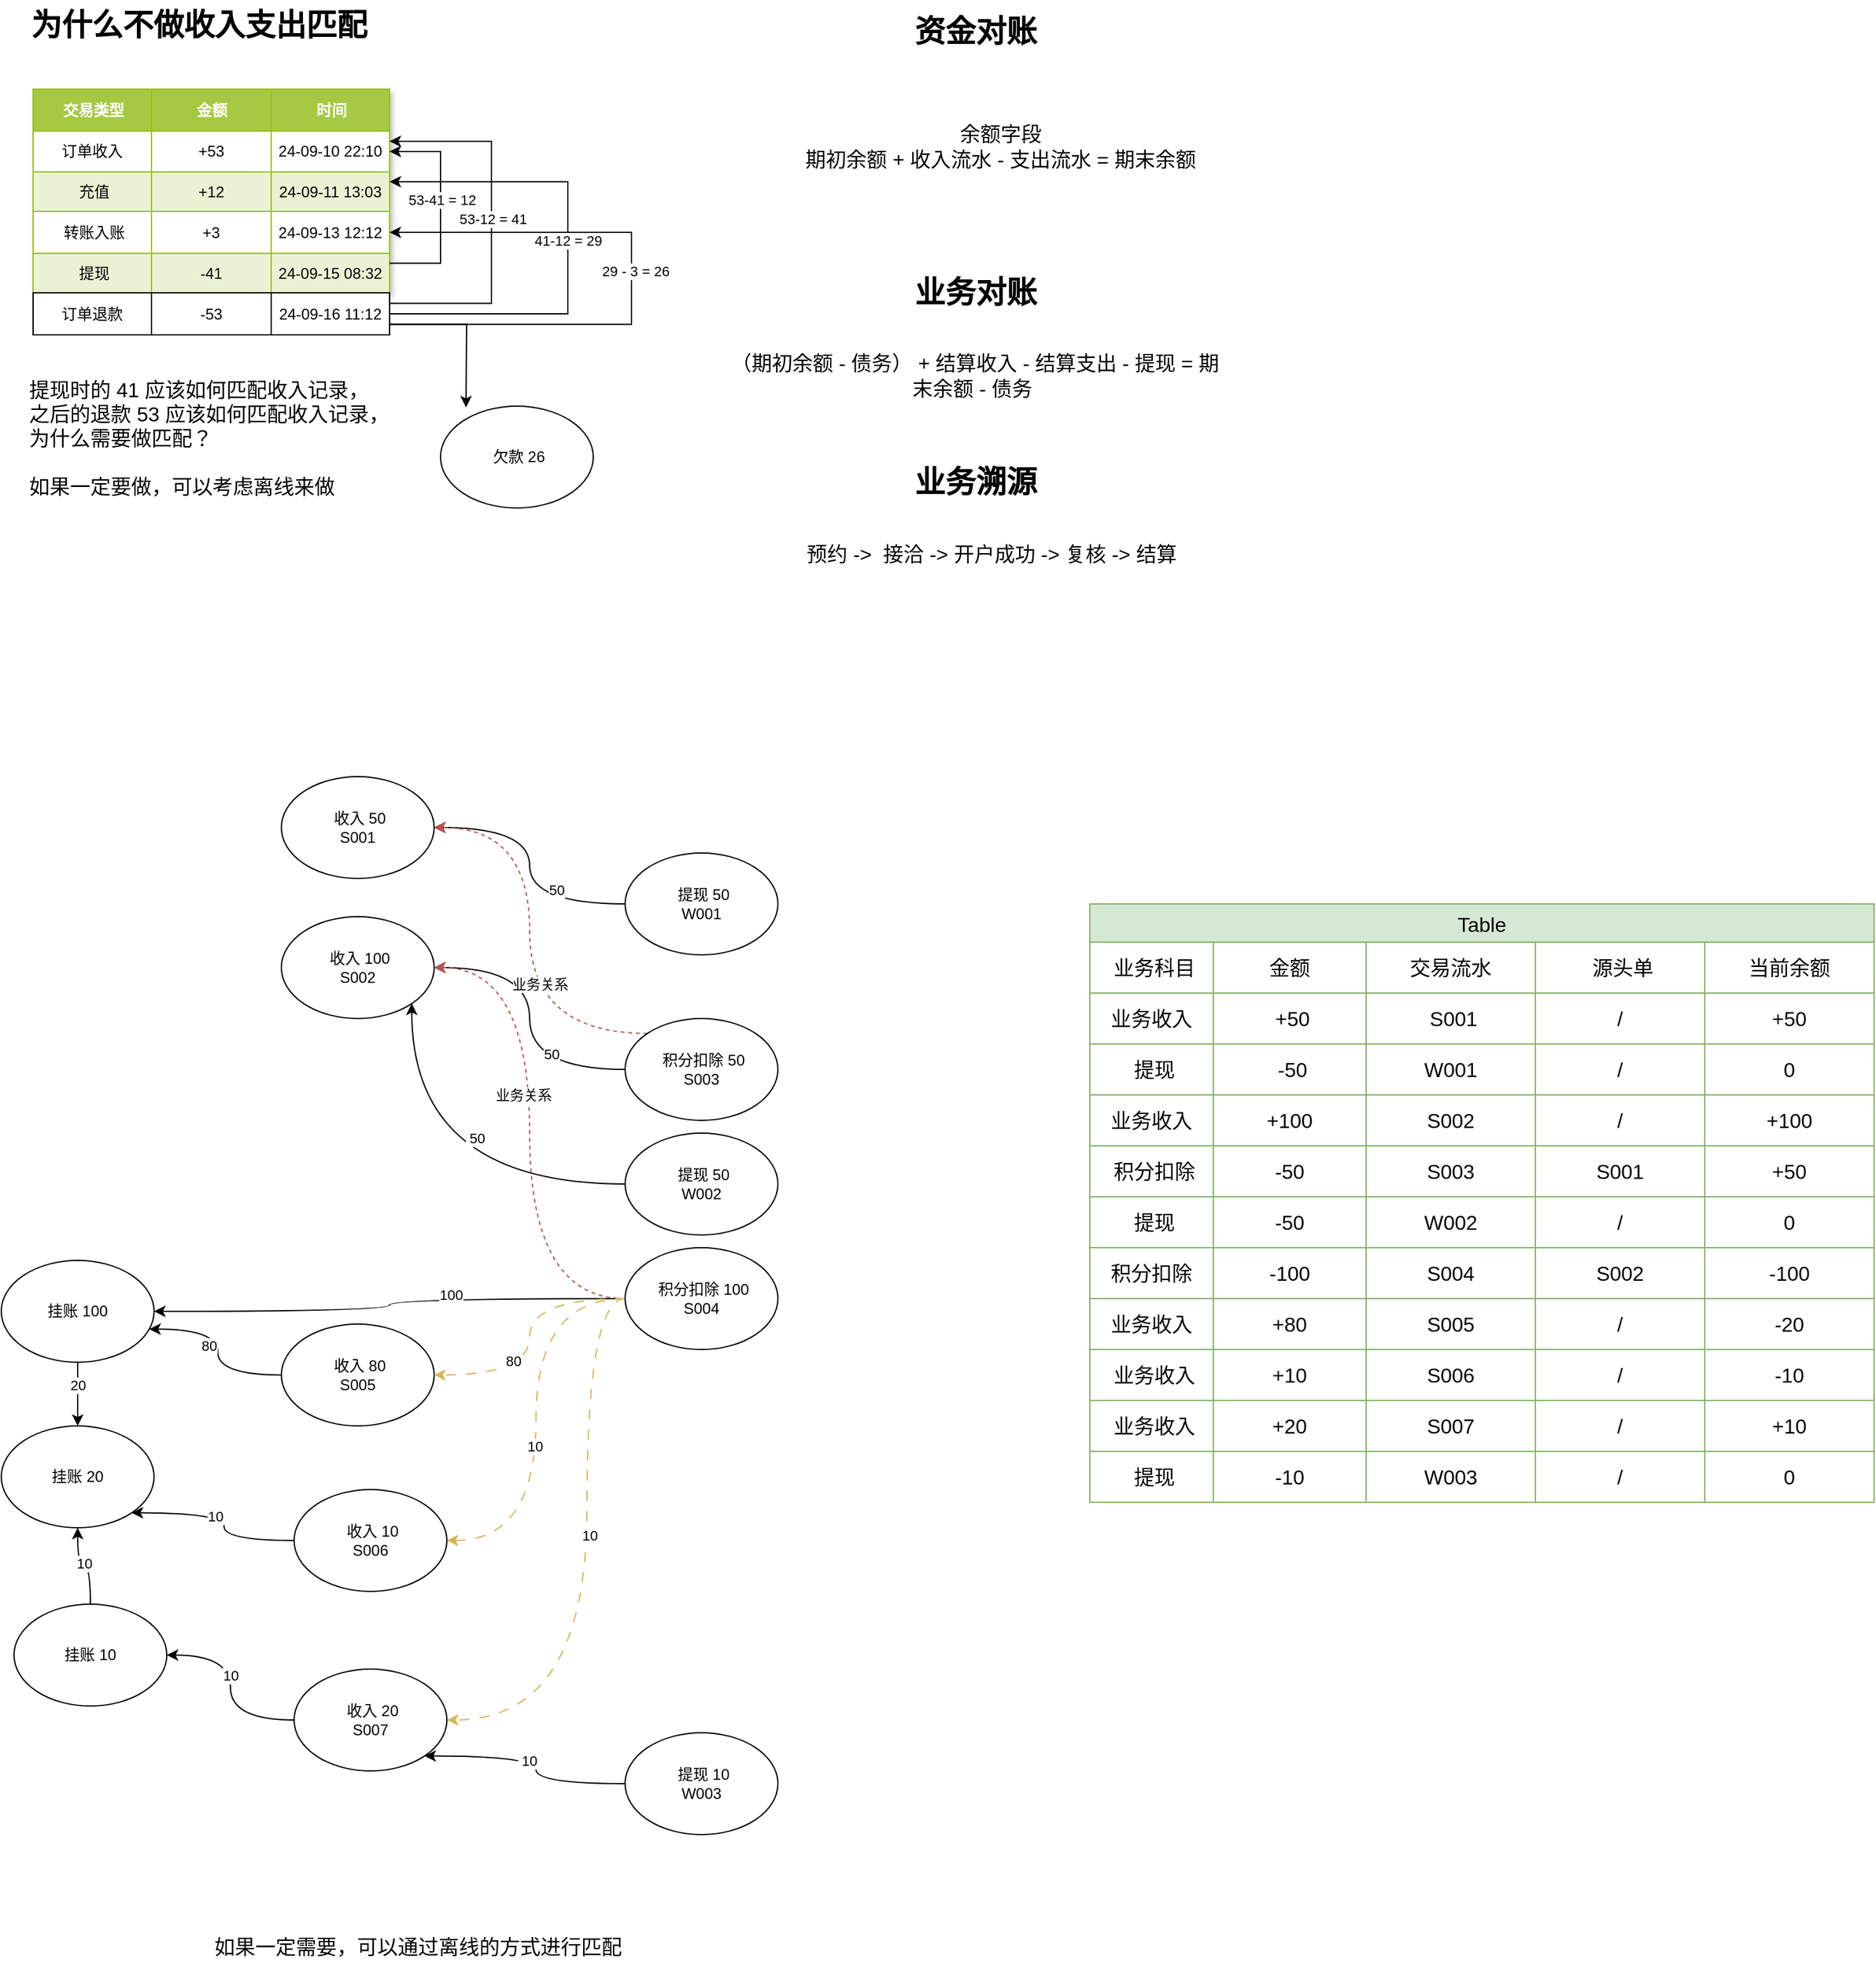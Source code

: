 <mxfile version="24.7.17">
  <diagram name="Page-1" id="IG1EfREBN7wMI9QBmMIC">
    <mxGraphModel dx="1453" dy="1304" grid="1" gridSize="10" guides="1" tooltips="1" connect="1" arrows="1" fold="1" page="1" pageScale="1" pageWidth="827" pageHeight="1169" math="0" shadow="0">
      <root>
        <mxCell id="0" />
        <mxCell id="1" parent="0" />
        <mxCell id="J3dnYGCY9nzJkl_79Sq--1" value="&amp;nbsp;收入 50&lt;div&gt;S001&lt;/div&gt;" style="ellipse;whiteSpace=wrap;html=1;" vertex="1" parent="1">
          <mxGeometry x="1510" y="820" width="120" height="80" as="geometry" />
        </mxCell>
        <mxCell id="J3dnYGCY9nzJkl_79Sq--2" value="&amp;nbsp;收入 100&lt;div&gt;S002&lt;/div&gt;" style="ellipse;whiteSpace=wrap;html=1;" vertex="1" parent="1">
          <mxGeometry x="1510" y="930" width="120" height="80" as="geometry" />
        </mxCell>
        <mxCell id="J3dnYGCY9nzJkl_79Sq--3" style="edgeStyle=orthogonalEdgeStyle;rounded=0;orthogonalLoop=1;jettySize=auto;html=1;exitX=0;exitY=0.5;exitDx=0;exitDy=0;entryX=1;entryY=0.5;entryDx=0;entryDy=0;curved=1;" edge="1" parent="1" source="J3dnYGCY9nzJkl_79Sq--5" target="J3dnYGCY9nzJkl_79Sq--1">
          <mxGeometry relative="1" as="geometry" />
        </mxCell>
        <mxCell id="J3dnYGCY9nzJkl_79Sq--4" value="50" style="edgeLabel;html=1;align=center;verticalAlign=middle;resizable=0;points=[];" vertex="1" connectable="0" parent="J3dnYGCY9nzJkl_79Sq--3">
          <mxGeometry x="-0.48" y="-11" relative="1" as="geometry">
            <mxPoint as="offset" />
          </mxGeometry>
        </mxCell>
        <mxCell id="J3dnYGCY9nzJkl_79Sq--5" value="&amp;nbsp;提现 50&lt;div&gt;W001&lt;/div&gt;" style="ellipse;whiteSpace=wrap;html=1;" vertex="1" parent="1">
          <mxGeometry x="1780" y="880" width="120" height="80" as="geometry" />
        </mxCell>
        <mxCell id="J3dnYGCY9nzJkl_79Sq--6" style="edgeStyle=orthogonalEdgeStyle;rounded=0;orthogonalLoop=1;jettySize=auto;html=1;exitX=0;exitY=0.5;exitDx=0;exitDy=0;entryX=1;entryY=0.5;entryDx=0;entryDy=0;curved=1;" edge="1" parent="1" source="J3dnYGCY9nzJkl_79Sq--10" target="J3dnYGCY9nzJkl_79Sq--2">
          <mxGeometry relative="1" as="geometry" />
        </mxCell>
        <mxCell id="J3dnYGCY9nzJkl_79Sq--7" value="50" style="edgeLabel;html=1;align=center;verticalAlign=middle;resizable=0;points=[];" vertex="1" connectable="0" parent="J3dnYGCY9nzJkl_79Sq--6">
          <mxGeometry x="-0.493" y="-12" relative="1" as="geometry">
            <mxPoint as="offset" />
          </mxGeometry>
        </mxCell>
        <mxCell id="J3dnYGCY9nzJkl_79Sq--8" style="edgeStyle=orthogonalEdgeStyle;rounded=0;orthogonalLoop=1;jettySize=auto;html=1;exitX=0;exitY=0;exitDx=0;exitDy=0;entryX=1;entryY=0.5;entryDx=0;entryDy=0;fillColor=#f8cecc;strokeColor=#b85450;elbow=vertical;curved=1;dashed=1;" edge="1" parent="1" source="J3dnYGCY9nzJkl_79Sq--10" target="J3dnYGCY9nzJkl_79Sq--1">
          <mxGeometry relative="1" as="geometry" />
        </mxCell>
        <mxCell id="J3dnYGCY9nzJkl_79Sq--9" value="业务关系" style="edgeLabel;html=1;align=center;verticalAlign=middle;resizable=0;points=[];" vertex="1" connectable="0" parent="J3dnYGCY9nzJkl_79Sq--8">
          <mxGeometry x="-0.199" y="-8" relative="1" as="geometry">
            <mxPoint as="offset" />
          </mxGeometry>
        </mxCell>
        <mxCell id="J3dnYGCY9nzJkl_79Sq--10" value="&amp;nbsp;积分扣除 50&lt;div&gt;S003&lt;/div&gt;" style="ellipse;whiteSpace=wrap;html=1;" vertex="1" parent="1">
          <mxGeometry x="1780" y="1010" width="120" height="80" as="geometry" />
        </mxCell>
        <mxCell id="J3dnYGCY9nzJkl_79Sq--11" value="&amp;nbsp;收入 80&lt;div&gt;S005&lt;/div&gt;" style="ellipse;whiteSpace=wrap;html=1;" vertex="1" parent="1">
          <mxGeometry x="1510" y="1250" width="120" height="80" as="geometry" />
        </mxCell>
        <mxCell id="J3dnYGCY9nzJkl_79Sq--12" style="edgeStyle=orthogonalEdgeStyle;rounded=0;orthogonalLoop=1;jettySize=auto;html=1;exitX=0;exitY=0.5;exitDx=0;exitDy=0;entryX=1;entryY=0.5;entryDx=0;entryDy=0;curved=1;fillColor=#f8cecc;strokeColor=#b85450;dashed=1;" edge="1" parent="1" source="J3dnYGCY9nzJkl_79Sq--22" target="J3dnYGCY9nzJkl_79Sq--2">
          <mxGeometry relative="1" as="geometry" />
        </mxCell>
        <mxCell id="J3dnYGCY9nzJkl_79Sq--13" value="业务关系" style="edgeLabel;html=1;align=center;verticalAlign=middle;resizable=0;points=[];" vertex="1" connectable="0" parent="J3dnYGCY9nzJkl_79Sq--12">
          <mxGeometry x="0.147" y="5" relative="1" as="geometry">
            <mxPoint as="offset" />
          </mxGeometry>
        </mxCell>
        <mxCell id="J3dnYGCY9nzJkl_79Sq--14" style="edgeStyle=orthogonalEdgeStyle;rounded=0;orthogonalLoop=1;jettySize=auto;html=1;exitX=0;exitY=0.5;exitDx=0;exitDy=0;entryX=1;entryY=0.5;entryDx=0;entryDy=0;curved=1;" edge="1" parent="1" source="J3dnYGCY9nzJkl_79Sq--22" target="J3dnYGCY9nzJkl_79Sq--108">
          <mxGeometry relative="1" as="geometry" />
        </mxCell>
        <mxCell id="J3dnYGCY9nzJkl_79Sq--15" value="100" style="edgeLabel;html=1;align=center;verticalAlign=middle;resizable=0;points=[];" vertex="1" connectable="0" parent="J3dnYGCY9nzJkl_79Sq--14">
          <mxGeometry x="-0.279" y="-3" relative="1" as="geometry">
            <mxPoint as="offset" />
          </mxGeometry>
        </mxCell>
        <mxCell id="J3dnYGCY9nzJkl_79Sq--16" style="edgeStyle=orthogonalEdgeStyle;rounded=0;orthogonalLoop=1;jettySize=auto;html=1;exitX=0;exitY=0.5;exitDx=0;exitDy=0;entryX=1;entryY=0.5;entryDx=0;entryDy=0;curved=1;dashed=1;dashPattern=8 8;fillColor=#fff2cc;strokeColor=#d6b656;" edge="1" parent="1" source="J3dnYGCY9nzJkl_79Sq--22" target="J3dnYGCY9nzJkl_79Sq--11">
          <mxGeometry relative="1" as="geometry" />
        </mxCell>
        <mxCell id="J3dnYGCY9nzJkl_79Sq--17" value="80" style="edgeLabel;html=1;align=center;verticalAlign=middle;resizable=0;points=[];" vertex="1" connectable="0" parent="J3dnYGCY9nzJkl_79Sq--16">
          <mxGeometry x="0.408" y="-11" relative="1" as="geometry">
            <mxPoint as="offset" />
          </mxGeometry>
        </mxCell>
        <mxCell id="J3dnYGCY9nzJkl_79Sq--18" style="edgeStyle=orthogonalEdgeStyle;rounded=0;orthogonalLoop=1;jettySize=auto;html=1;exitX=0;exitY=0.5;exitDx=0;exitDy=0;entryX=1;entryY=0.5;entryDx=0;entryDy=0;curved=1;dashed=1;dashPattern=8 8;fillColor=#fff2cc;strokeColor=#d6b656;" edge="1" parent="1" source="J3dnYGCY9nzJkl_79Sq--22" target="J3dnYGCY9nzJkl_79Sq--29">
          <mxGeometry relative="1" as="geometry" />
        </mxCell>
        <mxCell id="J3dnYGCY9nzJkl_79Sq--19" value="10" style="edgeLabel;html=1;align=center;verticalAlign=middle;resizable=0;points=[];" vertex="1" connectable="0" parent="J3dnYGCY9nzJkl_79Sq--18">
          <mxGeometry x="0.124" y="-1" relative="1" as="geometry">
            <mxPoint as="offset" />
          </mxGeometry>
        </mxCell>
        <mxCell id="J3dnYGCY9nzJkl_79Sq--20" style="edgeStyle=orthogonalEdgeStyle;rounded=0;orthogonalLoop=1;jettySize=auto;html=1;exitX=0;exitY=0.5;exitDx=0;exitDy=0;entryX=1;entryY=0.5;entryDx=0;entryDy=0;curved=1;dashed=1;dashPattern=8 8;fillColor=#fff2cc;strokeColor=#d6b656;" edge="1" parent="1" source="J3dnYGCY9nzJkl_79Sq--22" target="J3dnYGCY9nzJkl_79Sq--35">
          <mxGeometry relative="1" as="geometry">
            <Array as="points">
              <mxPoint x="1750" y="1230" />
              <mxPoint x="1750" y="1561" />
            </Array>
          </mxGeometry>
        </mxCell>
        <mxCell id="J3dnYGCY9nzJkl_79Sq--21" value="10" style="edgeLabel;html=1;align=center;verticalAlign=middle;resizable=0;points=[];" vertex="1" connectable="0" parent="J3dnYGCY9nzJkl_79Sq--20">
          <mxGeometry x="-0.085" y="2" relative="1" as="geometry">
            <mxPoint as="offset" />
          </mxGeometry>
        </mxCell>
        <mxCell id="J3dnYGCY9nzJkl_79Sq--22" value="&amp;nbsp;积分扣除 100&lt;div&gt;S004&lt;/div&gt;" style="ellipse;whiteSpace=wrap;html=1;" vertex="1" parent="1">
          <mxGeometry x="1780" y="1190" width="120" height="80" as="geometry" />
        </mxCell>
        <mxCell id="J3dnYGCY9nzJkl_79Sq--23" style="edgeStyle=orthogonalEdgeStyle;rounded=0;orthogonalLoop=1;jettySize=auto;html=1;exitX=0;exitY=0.5;exitDx=0;exitDy=0;entryX=1;entryY=1;entryDx=0;entryDy=0;curved=1;" edge="1" parent="1" source="J3dnYGCY9nzJkl_79Sq--25" target="J3dnYGCY9nzJkl_79Sq--2">
          <mxGeometry relative="1" as="geometry" />
        </mxCell>
        <mxCell id="J3dnYGCY9nzJkl_79Sq--24" value="&amp;nbsp;50" style="edgeLabel;html=1;align=center;verticalAlign=middle;resizable=0;points=[];" vertex="1" connectable="0" parent="J3dnYGCY9nzJkl_79Sq--23">
          <mxGeometry x="-0.233" y="-36" relative="1" as="geometry">
            <mxPoint as="offset" />
          </mxGeometry>
        </mxCell>
        <mxCell id="J3dnYGCY9nzJkl_79Sq--25" value="&amp;nbsp;提现 50&lt;div&gt;W002&lt;/div&gt;" style="ellipse;whiteSpace=wrap;html=1;" vertex="1" parent="1">
          <mxGeometry x="1780" y="1100" width="120" height="80" as="geometry" />
        </mxCell>
        <mxCell id="J3dnYGCY9nzJkl_79Sq--26" value="挂账 20" style="ellipse;whiteSpace=wrap;html=1;" vertex="1" parent="1">
          <mxGeometry x="1290" y="1330" width="120" height="80" as="geometry" />
        </mxCell>
        <mxCell id="J3dnYGCY9nzJkl_79Sq--27" style="edgeStyle=orthogonalEdgeStyle;rounded=0;orthogonalLoop=1;jettySize=auto;html=1;exitX=0;exitY=0.5;exitDx=0;exitDy=0;entryX=1;entryY=1;entryDx=0;entryDy=0;curved=1;" edge="1" parent="1" source="J3dnYGCY9nzJkl_79Sq--29" target="J3dnYGCY9nzJkl_79Sq--26">
          <mxGeometry relative="1" as="geometry" />
        </mxCell>
        <mxCell id="J3dnYGCY9nzJkl_79Sq--28" value="10" style="edgeLabel;html=1;align=center;verticalAlign=middle;resizable=0;points=[];" vertex="1" connectable="0" parent="J3dnYGCY9nzJkl_79Sq--27">
          <mxGeometry x="0.01" y="7" relative="1" as="geometry">
            <mxPoint y="1" as="offset" />
          </mxGeometry>
        </mxCell>
        <mxCell id="J3dnYGCY9nzJkl_79Sq--29" value="&amp;nbsp;收入 10&lt;div&gt;S006&lt;/div&gt;" style="ellipse;whiteSpace=wrap;html=1;" vertex="1" parent="1">
          <mxGeometry x="1520" y="1380" width="120" height="80" as="geometry" />
        </mxCell>
        <mxCell id="J3dnYGCY9nzJkl_79Sq--30" style="edgeStyle=orthogonalEdgeStyle;rounded=0;orthogonalLoop=1;jettySize=auto;html=1;exitX=0.5;exitY=0;exitDx=0;exitDy=0;entryX=0.5;entryY=1;entryDx=0;entryDy=0;curved=1;" edge="1" parent="1" source="J3dnYGCY9nzJkl_79Sq--32" target="J3dnYGCY9nzJkl_79Sq--26">
          <mxGeometry relative="1" as="geometry" />
        </mxCell>
        <mxCell id="J3dnYGCY9nzJkl_79Sq--31" value="10" style="edgeLabel;html=1;align=center;verticalAlign=middle;resizable=0;points=[];" vertex="1" connectable="0" parent="J3dnYGCY9nzJkl_79Sq--30">
          <mxGeometry x="0.231" y="-5" relative="1" as="geometry">
            <mxPoint y="1" as="offset" />
          </mxGeometry>
        </mxCell>
        <mxCell id="J3dnYGCY9nzJkl_79Sq--32" value="挂账 10" style="ellipse;whiteSpace=wrap;html=1;" vertex="1" parent="1">
          <mxGeometry x="1300" y="1470" width="120" height="80" as="geometry" />
        </mxCell>
        <mxCell id="J3dnYGCY9nzJkl_79Sq--33" style="edgeStyle=orthogonalEdgeStyle;rounded=0;orthogonalLoop=1;jettySize=auto;html=1;exitX=0;exitY=0.5;exitDx=0;exitDy=0;entryX=1;entryY=0.5;entryDx=0;entryDy=0;curved=1;" edge="1" parent="1" source="J3dnYGCY9nzJkl_79Sq--35" target="J3dnYGCY9nzJkl_79Sq--32">
          <mxGeometry relative="1" as="geometry" />
        </mxCell>
        <mxCell id="J3dnYGCY9nzJkl_79Sq--34" value="10" style="edgeLabel;html=1;align=center;verticalAlign=middle;resizable=0;points=[];" vertex="1" connectable="0" parent="J3dnYGCY9nzJkl_79Sq--33">
          <mxGeometry x="0.149" relative="1" as="geometry">
            <mxPoint y="1" as="offset" />
          </mxGeometry>
        </mxCell>
        <mxCell id="J3dnYGCY9nzJkl_79Sq--35" value="&amp;nbsp;收入 20&lt;div&gt;S007&lt;/div&gt;" style="ellipse;whiteSpace=wrap;html=1;" vertex="1" parent="1">
          <mxGeometry x="1520" y="1521" width="120" height="80" as="geometry" />
        </mxCell>
        <mxCell id="J3dnYGCY9nzJkl_79Sq--36" style="edgeStyle=orthogonalEdgeStyle;rounded=0;orthogonalLoop=1;jettySize=auto;html=1;exitX=0;exitY=0.5;exitDx=0;exitDy=0;entryX=1;entryY=1;entryDx=0;entryDy=0;curved=1;" edge="1" parent="1" source="J3dnYGCY9nzJkl_79Sq--38" target="J3dnYGCY9nzJkl_79Sq--35">
          <mxGeometry relative="1" as="geometry" />
        </mxCell>
        <mxCell id="J3dnYGCY9nzJkl_79Sq--37" value="&amp;nbsp;10" style="edgeLabel;html=1;align=center;verticalAlign=middle;resizable=0;points=[];" vertex="1" connectable="0" parent="J3dnYGCY9nzJkl_79Sq--36">
          <mxGeometry x="0.101" y="3" relative="1" as="geometry">
            <mxPoint as="offset" />
          </mxGeometry>
        </mxCell>
        <mxCell id="J3dnYGCY9nzJkl_79Sq--38" value="&amp;nbsp;提现 10&lt;div&gt;W003&lt;/div&gt;" style="ellipse;whiteSpace=wrap;html=1;" vertex="1" parent="1">
          <mxGeometry x="1780" y="1571" width="120" height="80" as="geometry" />
        </mxCell>
        <mxCell id="J3dnYGCY9nzJkl_79Sq--39" value="Table" style="shape=table;startSize=30;container=1;collapsible=0;childLayout=tableLayout;strokeColor=#82b366;fontSize=16;fillColor=#d5e8d4;" vertex="1" parent="1">
          <mxGeometry x="2145" y="920" width="616" height="470" as="geometry" />
        </mxCell>
        <mxCell id="J3dnYGCY9nzJkl_79Sq--40" value="" style="shape=tableRow;horizontal=0;startSize=0;swimlaneHead=0;swimlaneBody=0;strokeColor=inherit;top=0;left=0;bottom=0;right=0;collapsible=0;dropTarget=0;fillColor=none;points=[[0,0.5],[1,0.5]];portConstraint=eastwest;fontSize=16;" vertex="1" parent="J3dnYGCY9nzJkl_79Sq--39">
          <mxGeometry y="30" width="616" height="40" as="geometry" />
        </mxCell>
        <mxCell id="J3dnYGCY9nzJkl_79Sq--41" value="&amp;nbsp;业务科目" style="shape=partialRectangle;html=1;whiteSpace=wrap;connectable=0;strokeColor=inherit;overflow=hidden;fillColor=none;top=0;left=0;bottom=0;right=0;pointerEvents=1;fontSize=16;" vertex="1" parent="J3dnYGCY9nzJkl_79Sq--40">
          <mxGeometry width="97" height="40" as="geometry">
            <mxRectangle width="97" height="40" as="alternateBounds" />
          </mxGeometry>
        </mxCell>
        <mxCell id="J3dnYGCY9nzJkl_79Sq--42" value="金额" style="shape=partialRectangle;html=1;whiteSpace=wrap;connectable=0;strokeColor=inherit;overflow=hidden;fillColor=none;top=0;left=0;bottom=0;right=0;pointerEvents=1;fontSize=16;" vertex="1" parent="J3dnYGCY9nzJkl_79Sq--40">
          <mxGeometry x="97" width="120" height="40" as="geometry">
            <mxRectangle width="120" height="40" as="alternateBounds" />
          </mxGeometry>
        </mxCell>
        <mxCell id="J3dnYGCY9nzJkl_79Sq--43" value="交易流水" style="shape=partialRectangle;html=1;whiteSpace=wrap;connectable=0;strokeColor=inherit;overflow=hidden;fillColor=none;top=0;left=0;bottom=0;right=0;pointerEvents=1;fontSize=16;" vertex="1" parent="J3dnYGCY9nzJkl_79Sq--40">
          <mxGeometry x="217" width="133" height="40" as="geometry">
            <mxRectangle width="133" height="40" as="alternateBounds" />
          </mxGeometry>
        </mxCell>
        <mxCell id="J3dnYGCY9nzJkl_79Sq--44" value="&amp;nbsp;源头单" style="shape=partialRectangle;html=1;whiteSpace=wrap;connectable=0;strokeColor=inherit;overflow=hidden;fillColor=none;top=0;left=0;bottom=0;right=0;pointerEvents=1;fontSize=16;" vertex="1" parent="J3dnYGCY9nzJkl_79Sq--40">
          <mxGeometry x="350" width="133" height="40" as="geometry">
            <mxRectangle width="133" height="40" as="alternateBounds" />
          </mxGeometry>
        </mxCell>
        <mxCell id="J3dnYGCY9nzJkl_79Sq--45" value="当前余额" style="shape=partialRectangle;html=1;whiteSpace=wrap;connectable=0;strokeColor=inherit;overflow=hidden;fillColor=none;top=0;left=0;bottom=0;right=0;pointerEvents=1;fontSize=16;" vertex="1" parent="J3dnYGCY9nzJkl_79Sq--40">
          <mxGeometry x="483" width="133" height="40" as="geometry">
            <mxRectangle width="133" height="40" as="alternateBounds" />
          </mxGeometry>
        </mxCell>
        <mxCell id="J3dnYGCY9nzJkl_79Sq--46" value="" style="shape=tableRow;horizontal=0;startSize=0;swimlaneHead=0;swimlaneBody=0;strokeColor=inherit;top=0;left=0;bottom=0;right=0;collapsible=0;dropTarget=0;fillColor=none;points=[[0,0.5],[1,0.5]];portConstraint=eastwest;fontSize=16;" vertex="1" parent="J3dnYGCY9nzJkl_79Sq--39">
          <mxGeometry y="70" width="616" height="40" as="geometry" />
        </mxCell>
        <mxCell id="J3dnYGCY9nzJkl_79Sq--47" value="业务收入" style="shape=partialRectangle;html=1;whiteSpace=wrap;connectable=0;strokeColor=inherit;overflow=hidden;fillColor=none;top=0;left=0;bottom=0;right=0;pointerEvents=1;fontSize=16;" vertex="1" parent="J3dnYGCY9nzJkl_79Sq--46">
          <mxGeometry width="97" height="40" as="geometry">
            <mxRectangle width="97" height="40" as="alternateBounds" />
          </mxGeometry>
        </mxCell>
        <mxCell id="J3dnYGCY9nzJkl_79Sq--48" value="&amp;nbsp;+50" style="shape=partialRectangle;html=1;whiteSpace=wrap;connectable=0;strokeColor=inherit;overflow=hidden;fillColor=none;top=0;left=0;bottom=0;right=0;pointerEvents=1;fontSize=16;" vertex="1" parent="J3dnYGCY9nzJkl_79Sq--46">
          <mxGeometry x="97" width="120" height="40" as="geometry">
            <mxRectangle width="120" height="40" as="alternateBounds" />
          </mxGeometry>
        </mxCell>
        <mxCell id="J3dnYGCY9nzJkl_79Sq--49" value="&amp;nbsp;S001" style="shape=partialRectangle;html=1;whiteSpace=wrap;connectable=0;strokeColor=inherit;overflow=hidden;fillColor=none;top=0;left=0;bottom=0;right=0;pointerEvents=1;fontSize=16;" vertex="1" parent="J3dnYGCY9nzJkl_79Sq--46">
          <mxGeometry x="217" width="133" height="40" as="geometry">
            <mxRectangle width="133" height="40" as="alternateBounds" />
          </mxGeometry>
        </mxCell>
        <mxCell id="J3dnYGCY9nzJkl_79Sq--50" value="/" style="shape=partialRectangle;html=1;whiteSpace=wrap;connectable=0;strokeColor=inherit;overflow=hidden;fillColor=none;top=0;left=0;bottom=0;right=0;pointerEvents=1;fontSize=16;" vertex="1" parent="J3dnYGCY9nzJkl_79Sq--46">
          <mxGeometry x="350" width="133" height="40" as="geometry">
            <mxRectangle width="133" height="40" as="alternateBounds" />
          </mxGeometry>
        </mxCell>
        <mxCell id="J3dnYGCY9nzJkl_79Sq--51" value="+50" style="shape=partialRectangle;html=1;whiteSpace=wrap;connectable=0;strokeColor=inherit;overflow=hidden;fillColor=none;top=0;left=0;bottom=0;right=0;pointerEvents=1;fontSize=16;" vertex="1" parent="J3dnYGCY9nzJkl_79Sq--46">
          <mxGeometry x="483" width="133" height="40" as="geometry">
            <mxRectangle width="133" height="40" as="alternateBounds" />
          </mxGeometry>
        </mxCell>
        <mxCell id="J3dnYGCY9nzJkl_79Sq--52" value="" style="shape=tableRow;horizontal=0;startSize=0;swimlaneHead=0;swimlaneBody=0;strokeColor=inherit;top=0;left=0;bottom=0;right=0;collapsible=0;dropTarget=0;fillColor=none;points=[[0,0.5],[1,0.5]];portConstraint=eastwest;fontSize=16;" vertex="1" parent="J3dnYGCY9nzJkl_79Sq--39">
          <mxGeometry y="110" width="616" height="40" as="geometry" />
        </mxCell>
        <mxCell id="J3dnYGCY9nzJkl_79Sq--53" value="&amp;nbsp;提现" style="shape=partialRectangle;html=1;whiteSpace=wrap;connectable=0;strokeColor=inherit;overflow=hidden;fillColor=none;top=0;left=0;bottom=0;right=0;pointerEvents=1;fontSize=16;" vertex="1" parent="J3dnYGCY9nzJkl_79Sq--52">
          <mxGeometry width="97" height="40" as="geometry">
            <mxRectangle width="97" height="40" as="alternateBounds" />
          </mxGeometry>
        </mxCell>
        <mxCell id="J3dnYGCY9nzJkl_79Sq--54" value="&amp;nbsp;-50" style="shape=partialRectangle;html=1;whiteSpace=wrap;connectable=0;strokeColor=inherit;overflow=hidden;fillColor=none;top=0;left=0;bottom=0;right=0;pointerEvents=1;fontSize=16;" vertex="1" parent="J3dnYGCY9nzJkl_79Sq--52">
          <mxGeometry x="97" width="120" height="40" as="geometry">
            <mxRectangle width="120" height="40" as="alternateBounds" />
          </mxGeometry>
        </mxCell>
        <mxCell id="J3dnYGCY9nzJkl_79Sq--55" value="W001" style="shape=partialRectangle;html=1;whiteSpace=wrap;connectable=0;strokeColor=inherit;overflow=hidden;fillColor=none;top=0;left=0;bottom=0;right=0;pointerEvents=1;fontSize=16;" vertex="1" parent="J3dnYGCY9nzJkl_79Sq--52">
          <mxGeometry x="217" width="133" height="40" as="geometry">
            <mxRectangle width="133" height="40" as="alternateBounds" />
          </mxGeometry>
        </mxCell>
        <mxCell id="J3dnYGCY9nzJkl_79Sq--56" value="/" style="shape=partialRectangle;html=1;whiteSpace=wrap;connectable=0;strokeColor=inherit;overflow=hidden;fillColor=none;top=0;left=0;bottom=0;right=0;pointerEvents=1;fontSize=16;" vertex="1" parent="J3dnYGCY9nzJkl_79Sq--52">
          <mxGeometry x="350" width="133" height="40" as="geometry">
            <mxRectangle width="133" height="40" as="alternateBounds" />
          </mxGeometry>
        </mxCell>
        <mxCell id="J3dnYGCY9nzJkl_79Sq--57" value="0" style="shape=partialRectangle;html=1;whiteSpace=wrap;connectable=0;strokeColor=inherit;overflow=hidden;fillColor=none;top=0;left=0;bottom=0;right=0;pointerEvents=1;fontSize=16;" vertex="1" parent="J3dnYGCY9nzJkl_79Sq--52">
          <mxGeometry x="483" width="133" height="40" as="geometry">
            <mxRectangle width="133" height="40" as="alternateBounds" />
          </mxGeometry>
        </mxCell>
        <mxCell id="J3dnYGCY9nzJkl_79Sq--58" style="shape=tableRow;horizontal=0;startSize=0;swimlaneHead=0;swimlaneBody=0;strokeColor=inherit;top=0;left=0;bottom=0;right=0;collapsible=0;dropTarget=0;fillColor=none;points=[[0,0.5],[1,0.5]];portConstraint=eastwest;fontSize=16;" vertex="1" parent="J3dnYGCY9nzJkl_79Sq--39">
          <mxGeometry y="150" width="616" height="40" as="geometry" />
        </mxCell>
        <mxCell id="J3dnYGCY9nzJkl_79Sq--59" value="业务收入" style="shape=partialRectangle;html=1;whiteSpace=wrap;connectable=0;strokeColor=inherit;overflow=hidden;fillColor=none;top=0;left=0;bottom=0;right=0;pointerEvents=1;fontSize=16;" vertex="1" parent="J3dnYGCY9nzJkl_79Sq--58">
          <mxGeometry width="97" height="40" as="geometry">
            <mxRectangle width="97" height="40" as="alternateBounds" />
          </mxGeometry>
        </mxCell>
        <mxCell id="J3dnYGCY9nzJkl_79Sq--60" value="+100" style="shape=partialRectangle;html=1;whiteSpace=wrap;connectable=0;strokeColor=inherit;overflow=hidden;fillColor=none;top=0;left=0;bottom=0;right=0;pointerEvents=1;fontSize=16;" vertex="1" parent="J3dnYGCY9nzJkl_79Sq--58">
          <mxGeometry x="97" width="120" height="40" as="geometry">
            <mxRectangle width="120" height="40" as="alternateBounds" />
          </mxGeometry>
        </mxCell>
        <mxCell id="J3dnYGCY9nzJkl_79Sq--61" value="S002" style="shape=partialRectangle;html=1;whiteSpace=wrap;connectable=0;strokeColor=inherit;overflow=hidden;fillColor=none;top=0;left=0;bottom=0;right=0;pointerEvents=1;fontSize=16;" vertex="1" parent="J3dnYGCY9nzJkl_79Sq--58">
          <mxGeometry x="217" width="133" height="40" as="geometry">
            <mxRectangle width="133" height="40" as="alternateBounds" />
          </mxGeometry>
        </mxCell>
        <mxCell id="J3dnYGCY9nzJkl_79Sq--62" value="/" style="shape=partialRectangle;html=1;whiteSpace=wrap;connectable=0;strokeColor=inherit;overflow=hidden;fillColor=none;top=0;left=0;bottom=0;right=0;pointerEvents=1;fontSize=16;" vertex="1" parent="J3dnYGCY9nzJkl_79Sq--58">
          <mxGeometry x="350" width="133" height="40" as="geometry">
            <mxRectangle width="133" height="40" as="alternateBounds" />
          </mxGeometry>
        </mxCell>
        <mxCell id="J3dnYGCY9nzJkl_79Sq--63" value="+100" style="shape=partialRectangle;html=1;whiteSpace=wrap;connectable=0;strokeColor=inherit;overflow=hidden;fillColor=none;top=0;left=0;bottom=0;right=0;pointerEvents=1;fontSize=16;" vertex="1" parent="J3dnYGCY9nzJkl_79Sq--58">
          <mxGeometry x="483" width="133" height="40" as="geometry">
            <mxRectangle width="133" height="40" as="alternateBounds" />
          </mxGeometry>
        </mxCell>
        <mxCell id="J3dnYGCY9nzJkl_79Sq--64" style="shape=tableRow;horizontal=0;startSize=0;swimlaneHead=0;swimlaneBody=0;strokeColor=inherit;top=0;left=0;bottom=0;right=0;collapsible=0;dropTarget=0;fillColor=none;points=[[0,0.5],[1,0.5]];portConstraint=eastwest;fontSize=16;" vertex="1" parent="J3dnYGCY9nzJkl_79Sq--39">
          <mxGeometry y="190" width="616" height="40" as="geometry" />
        </mxCell>
        <mxCell id="J3dnYGCY9nzJkl_79Sq--65" value="&amp;nbsp;积分扣除" style="shape=partialRectangle;html=1;whiteSpace=wrap;connectable=0;strokeColor=inherit;overflow=hidden;fillColor=none;top=0;left=0;bottom=0;right=0;pointerEvents=1;fontSize=16;" vertex="1" parent="J3dnYGCY9nzJkl_79Sq--64">
          <mxGeometry width="97" height="40" as="geometry">
            <mxRectangle width="97" height="40" as="alternateBounds" />
          </mxGeometry>
        </mxCell>
        <mxCell id="J3dnYGCY9nzJkl_79Sq--66" value="-50" style="shape=partialRectangle;html=1;whiteSpace=wrap;connectable=0;strokeColor=inherit;overflow=hidden;fillColor=none;top=0;left=0;bottom=0;right=0;pointerEvents=1;fontSize=16;" vertex="1" parent="J3dnYGCY9nzJkl_79Sq--64">
          <mxGeometry x="97" width="120" height="40" as="geometry">
            <mxRectangle width="120" height="40" as="alternateBounds" />
          </mxGeometry>
        </mxCell>
        <mxCell id="J3dnYGCY9nzJkl_79Sq--67" value="S003" style="shape=partialRectangle;html=1;whiteSpace=wrap;connectable=0;strokeColor=inherit;overflow=hidden;fillColor=none;top=0;left=0;bottom=0;right=0;pointerEvents=1;fontSize=16;" vertex="1" parent="J3dnYGCY9nzJkl_79Sq--64">
          <mxGeometry x="217" width="133" height="40" as="geometry">
            <mxRectangle width="133" height="40" as="alternateBounds" />
          </mxGeometry>
        </mxCell>
        <mxCell id="J3dnYGCY9nzJkl_79Sq--68" value="S001" style="shape=partialRectangle;html=1;whiteSpace=wrap;connectable=0;strokeColor=inherit;overflow=hidden;fillColor=none;top=0;left=0;bottom=0;right=0;pointerEvents=1;fontSize=16;" vertex="1" parent="J3dnYGCY9nzJkl_79Sq--64">
          <mxGeometry x="350" width="133" height="40" as="geometry">
            <mxRectangle width="133" height="40" as="alternateBounds" />
          </mxGeometry>
        </mxCell>
        <mxCell id="J3dnYGCY9nzJkl_79Sq--69" value="+50" style="shape=partialRectangle;html=1;whiteSpace=wrap;connectable=0;strokeColor=inherit;overflow=hidden;fillColor=none;top=0;left=0;bottom=0;right=0;pointerEvents=1;fontSize=16;" vertex="1" parent="J3dnYGCY9nzJkl_79Sq--64">
          <mxGeometry x="483" width="133" height="40" as="geometry">
            <mxRectangle width="133" height="40" as="alternateBounds" />
          </mxGeometry>
        </mxCell>
        <mxCell id="J3dnYGCY9nzJkl_79Sq--70" style="shape=tableRow;horizontal=0;startSize=0;swimlaneHead=0;swimlaneBody=0;strokeColor=inherit;top=0;left=0;bottom=0;right=0;collapsible=0;dropTarget=0;fillColor=none;points=[[0,0.5],[1,0.5]];portConstraint=eastwest;fontSize=16;" vertex="1" parent="J3dnYGCY9nzJkl_79Sq--39">
          <mxGeometry y="230" width="616" height="40" as="geometry" />
        </mxCell>
        <mxCell id="J3dnYGCY9nzJkl_79Sq--71" value="&amp;nbsp;提现" style="shape=partialRectangle;html=1;whiteSpace=wrap;connectable=0;strokeColor=inherit;overflow=hidden;fillColor=none;top=0;left=0;bottom=0;right=0;pointerEvents=1;fontSize=16;" vertex="1" parent="J3dnYGCY9nzJkl_79Sq--70">
          <mxGeometry width="97" height="40" as="geometry">
            <mxRectangle width="97" height="40" as="alternateBounds" />
          </mxGeometry>
        </mxCell>
        <mxCell id="J3dnYGCY9nzJkl_79Sq--72" value="-50" style="shape=partialRectangle;html=1;whiteSpace=wrap;connectable=0;strokeColor=inherit;overflow=hidden;fillColor=none;top=0;left=0;bottom=0;right=0;pointerEvents=1;fontSize=16;" vertex="1" parent="J3dnYGCY9nzJkl_79Sq--70">
          <mxGeometry x="97" width="120" height="40" as="geometry">
            <mxRectangle width="120" height="40" as="alternateBounds" />
          </mxGeometry>
        </mxCell>
        <mxCell id="J3dnYGCY9nzJkl_79Sq--73" value="W002" style="shape=partialRectangle;html=1;whiteSpace=wrap;connectable=0;strokeColor=inherit;overflow=hidden;fillColor=none;top=0;left=0;bottom=0;right=0;pointerEvents=1;fontSize=16;" vertex="1" parent="J3dnYGCY9nzJkl_79Sq--70">
          <mxGeometry x="217" width="133" height="40" as="geometry">
            <mxRectangle width="133" height="40" as="alternateBounds" />
          </mxGeometry>
        </mxCell>
        <mxCell id="J3dnYGCY9nzJkl_79Sq--74" value="/" style="shape=partialRectangle;html=1;whiteSpace=wrap;connectable=0;strokeColor=inherit;overflow=hidden;fillColor=none;top=0;left=0;bottom=0;right=0;pointerEvents=1;fontSize=16;" vertex="1" parent="J3dnYGCY9nzJkl_79Sq--70">
          <mxGeometry x="350" width="133" height="40" as="geometry">
            <mxRectangle width="133" height="40" as="alternateBounds" />
          </mxGeometry>
        </mxCell>
        <mxCell id="J3dnYGCY9nzJkl_79Sq--75" value="0" style="shape=partialRectangle;html=1;whiteSpace=wrap;connectable=0;strokeColor=inherit;overflow=hidden;fillColor=none;top=0;left=0;bottom=0;right=0;pointerEvents=1;fontSize=16;" vertex="1" parent="J3dnYGCY9nzJkl_79Sq--70">
          <mxGeometry x="483" width="133" height="40" as="geometry">
            <mxRectangle width="133" height="40" as="alternateBounds" />
          </mxGeometry>
        </mxCell>
        <mxCell id="J3dnYGCY9nzJkl_79Sq--76" style="shape=tableRow;horizontal=0;startSize=0;swimlaneHead=0;swimlaneBody=0;strokeColor=inherit;top=0;left=0;bottom=0;right=0;collapsible=0;dropTarget=0;fillColor=none;points=[[0,0.5],[1,0.5]];portConstraint=eastwest;fontSize=16;" vertex="1" parent="J3dnYGCY9nzJkl_79Sq--39">
          <mxGeometry y="270" width="616" height="40" as="geometry" />
        </mxCell>
        <mxCell id="J3dnYGCY9nzJkl_79Sq--77" value="积分扣除" style="shape=partialRectangle;html=1;whiteSpace=wrap;connectable=0;strokeColor=inherit;overflow=hidden;fillColor=none;top=0;left=0;bottom=0;right=0;pointerEvents=1;fontSize=16;" vertex="1" parent="J3dnYGCY9nzJkl_79Sq--76">
          <mxGeometry width="97" height="40" as="geometry">
            <mxRectangle width="97" height="40" as="alternateBounds" />
          </mxGeometry>
        </mxCell>
        <mxCell id="J3dnYGCY9nzJkl_79Sq--78" value="-100" style="shape=partialRectangle;html=1;whiteSpace=wrap;connectable=0;strokeColor=inherit;overflow=hidden;fillColor=none;top=0;left=0;bottom=0;right=0;pointerEvents=1;fontSize=16;" vertex="1" parent="J3dnYGCY9nzJkl_79Sq--76">
          <mxGeometry x="97" width="120" height="40" as="geometry">
            <mxRectangle width="120" height="40" as="alternateBounds" />
          </mxGeometry>
        </mxCell>
        <mxCell id="J3dnYGCY9nzJkl_79Sq--79" value="S004" style="shape=partialRectangle;html=1;whiteSpace=wrap;connectable=0;strokeColor=inherit;overflow=hidden;fillColor=none;top=0;left=0;bottom=0;right=0;pointerEvents=1;fontSize=16;" vertex="1" parent="J3dnYGCY9nzJkl_79Sq--76">
          <mxGeometry x="217" width="133" height="40" as="geometry">
            <mxRectangle width="133" height="40" as="alternateBounds" />
          </mxGeometry>
        </mxCell>
        <mxCell id="J3dnYGCY9nzJkl_79Sq--80" value="S002" style="shape=partialRectangle;html=1;whiteSpace=wrap;connectable=0;strokeColor=inherit;overflow=hidden;fillColor=none;top=0;left=0;bottom=0;right=0;pointerEvents=1;fontSize=16;" vertex="1" parent="J3dnYGCY9nzJkl_79Sq--76">
          <mxGeometry x="350" width="133" height="40" as="geometry">
            <mxRectangle width="133" height="40" as="alternateBounds" />
          </mxGeometry>
        </mxCell>
        <mxCell id="J3dnYGCY9nzJkl_79Sq--81" value="-100" style="shape=partialRectangle;html=1;whiteSpace=wrap;connectable=0;strokeColor=inherit;overflow=hidden;fillColor=none;top=0;left=0;bottom=0;right=0;pointerEvents=1;fontSize=16;" vertex="1" parent="J3dnYGCY9nzJkl_79Sq--76">
          <mxGeometry x="483" width="133" height="40" as="geometry">
            <mxRectangle width="133" height="40" as="alternateBounds" />
          </mxGeometry>
        </mxCell>
        <mxCell id="J3dnYGCY9nzJkl_79Sq--82" style="shape=tableRow;horizontal=0;startSize=0;swimlaneHead=0;swimlaneBody=0;strokeColor=inherit;top=0;left=0;bottom=0;right=0;collapsible=0;dropTarget=0;fillColor=none;points=[[0,0.5],[1,0.5]];portConstraint=eastwest;fontSize=16;" vertex="1" parent="J3dnYGCY9nzJkl_79Sq--39">
          <mxGeometry y="310" width="616" height="40" as="geometry" />
        </mxCell>
        <mxCell id="J3dnYGCY9nzJkl_79Sq--83" value="业务收入" style="shape=partialRectangle;html=1;whiteSpace=wrap;connectable=0;strokeColor=inherit;overflow=hidden;fillColor=none;top=0;left=0;bottom=0;right=0;pointerEvents=1;fontSize=16;" vertex="1" parent="J3dnYGCY9nzJkl_79Sq--82">
          <mxGeometry width="97" height="40" as="geometry">
            <mxRectangle width="97" height="40" as="alternateBounds" />
          </mxGeometry>
        </mxCell>
        <mxCell id="J3dnYGCY9nzJkl_79Sq--84" value="+80" style="shape=partialRectangle;html=1;whiteSpace=wrap;connectable=0;strokeColor=inherit;overflow=hidden;fillColor=none;top=0;left=0;bottom=0;right=0;pointerEvents=1;fontSize=16;" vertex="1" parent="J3dnYGCY9nzJkl_79Sq--82">
          <mxGeometry x="97" width="120" height="40" as="geometry">
            <mxRectangle width="120" height="40" as="alternateBounds" />
          </mxGeometry>
        </mxCell>
        <mxCell id="J3dnYGCY9nzJkl_79Sq--85" value="S005" style="shape=partialRectangle;html=1;whiteSpace=wrap;connectable=0;strokeColor=inherit;overflow=hidden;fillColor=none;top=0;left=0;bottom=0;right=0;pointerEvents=1;fontSize=16;" vertex="1" parent="J3dnYGCY9nzJkl_79Sq--82">
          <mxGeometry x="217" width="133" height="40" as="geometry">
            <mxRectangle width="133" height="40" as="alternateBounds" />
          </mxGeometry>
        </mxCell>
        <mxCell id="J3dnYGCY9nzJkl_79Sq--86" value="/" style="shape=partialRectangle;html=1;whiteSpace=wrap;connectable=0;strokeColor=inherit;overflow=hidden;fillColor=none;top=0;left=0;bottom=0;right=0;pointerEvents=1;fontSize=16;" vertex="1" parent="J3dnYGCY9nzJkl_79Sq--82">
          <mxGeometry x="350" width="133" height="40" as="geometry">
            <mxRectangle width="133" height="40" as="alternateBounds" />
          </mxGeometry>
        </mxCell>
        <mxCell id="J3dnYGCY9nzJkl_79Sq--87" value="-20" style="shape=partialRectangle;html=1;whiteSpace=wrap;connectable=0;strokeColor=inherit;overflow=hidden;fillColor=none;top=0;left=0;bottom=0;right=0;pointerEvents=1;fontSize=16;" vertex="1" parent="J3dnYGCY9nzJkl_79Sq--82">
          <mxGeometry x="483" width="133" height="40" as="geometry">
            <mxRectangle width="133" height="40" as="alternateBounds" />
          </mxGeometry>
        </mxCell>
        <mxCell id="J3dnYGCY9nzJkl_79Sq--88" style="shape=tableRow;horizontal=0;startSize=0;swimlaneHead=0;swimlaneBody=0;strokeColor=inherit;top=0;left=0;bottom=0;right=0;collapsible=0;dropTarget=0;fillColor=none;points=[[0,0.5],[1,0.5]];portConstraint=eastwest;fontSize=16;" vertex="1" parent="J3dnYGCY9nzJkl_79Sq--39">
          <mxGeometry y="350" width="616" height="40" as="geometry" />
        </mxCell>
        <mxCell id="J3dnYGCY9nzJkl_79Sq--89" value="&amp;nbsp;业务收入" style="shape=partialRectangle;html=1;whiteSpace=wrap;connectable=0;strokeColor=inherit;overflow=hidden;fillColor=none;top=0;left=0;bottom=0;right=0;pointerEvents=1;fontSize=16;" vertex="1" parent="J3dnYGCY9nzJkl_79Sq--88">
          <mxGeometry width="97" height="40" as="geometry">
            <mxRectangle width="97" height="40" as="alternateBounds" />
          </mxGeometry>
        </mxCell>
        <mxCell id="J3dnYGCY9nzJkl_79Sq--90" value="+10" style="shape=partialRectangle;html=1;whiteSpace=wrap;connectable=0;strokeColor=inherit;overflow=hidden;fillColor=none;top=0;left=0;bottom=0;right=0;pointerEvents=1;fontSize=16;" vertex="1" parent="J3dnYGCY9nzJkl_79Sq--88">
          <mxGeometry x="97" width="120" height="40" as="geometry">
            <mxRectangle width="120" height="40" as="alternateBounds" />
          </mxGeometry>
        </mxCell>
        <mxCell id="J3dnYGCY9nzJkl_79Sq--91" value="S006" style="shape=partialRectangle;html=1;whiteSpace=wrap;connectable=0;strokeColor=inherit;overflow=hidden;fillColor=none;top=0;left=0;bottom=0;right=0;pointerEvents=1;fontSize=16;" vertex="1" parent="J3dnYGCY9nzJkl_79Sq--88">
          <mxGeometry x="217" width="133" height="40" as="geometry">
            <mxRectangle width="133" height="40" as="alternateBounds" />
          </mxGeometry>
        </mxCell>
        <mxCell id="J3dnYGCY9nzJkl_79Sq--92" value="/" style="shape=partialRectangle;html=1;whiteSpace=wrap;connectable=0;strokeColor=inherit;overflow=hidden;fillColor=none;top=0;left=0;bottom=0;right=0;pointerEvents=1;fontSize=16;" vertex="1" parent="J3dnYGCY9nzJkl_79Sq--88">
          <mxGeometry x="350" width="133" height="40" as="geometry">
            <mxRectangle width="133" height="40" as="alternateBounds" />
          </mxGeometry>
        </mxCell>
        <mxCell id="J3dnYGCY9nzJkl_79Sq--93" value="-10" style="shape=partialRectangle;html=1;whiteSpace=wrap;connectable=0;strokeColor=inherit;overflow=hidden;fillColor=none;top=0;left=0;bottom=0;right=0;pointerEvents=1;fontSize=16;" vertex="1" parent="J3dnYGCY9nzJkl_79Sq--88">
          <mxGeometry x="483" width="133" height="40" as="geometry">
            <mxRectangle width="133" height="40" as="alternateBounds" />
          </mxGeometry>
        </mxCell>
        <mxCell id="J3dnYGCY9nzJkl_79Sq--94" style="shape=tableRow;horizontal=0;startSize=0;swimlaneHead=0;swimlaneBody=0;strokeColor=inherit;top=0;left=0;bottom=0;right=0;collapsible=0;dropTarget=0;fillColor=none;points=[[0,0.5],[1,0.5]];portConstraint=eastwest;fontSize=16;" vertex="1" parent="J3dnYGCY9nzJkl_79Sq--39">
          <mxGeometry y="390" width="616" height="40" as="geometry" />
        </mxCell>
        <mxCell id="J3dnYGCY9nzJkl_79Sq--95" value="&amp;nbsp;业务收入" style="shape=partialRectangle;html=1;whiteSpace=wrap;connectable=0;strokeColor=inherit;overflow=hidden;fillColor=none;top=0;left=0;bottom=0;right=0;pointerEvents=1;fontSize=16;" vertex="1" parent="J3dnYGCY9nzJkl_79Sq--94">
          <mxGeometry width="97" height="40" as="geometry">
            <mxRectangle width="97" height="40" as="alternateBounds" />
          </mxGeometry>
        </mxCell>
        <mxCell id="J3dnYGCY9nzJkl_79Sq--96" value="+20" style="shape=partialRectangle;html=1;whiteSpace=wrap;connectable=0;strokeColor=inherit;overflow=hidden;fillColor=none;top=0;left=0;bottom=0;right=0;pointerEvents=1;fontSize=16;" vertex="1" parent="J3dnYGCY9nzJkl_79Sq--94">
          <mxGeometry x="97" width="120" height="40" as="geometry">
            <mxRectangle width="120" height="40" as="alternateBounds" />
          </mxGeometry>
        </mxCell>
        <mxCell id="J3dnYGCY9nzJkl_79Sq--97" value="S007" style="shape=partialRectangle;html=1;whiteSpace=wrap;connectable=0;strokeColor=inherit;overflow=hidden;fillColor=none;top=0;left=0;bottom=0;right=0;pointerEvents=1;fontSize=16;" vertex="1" parent="J3dnYGCY9nzJkl_79Sq--94">
          <mxGeometry x="217" width="133" height="40" as="geometry">
            <mxRectangle width="133" height="40" as="alternateBounds" />
          </mxGeometry>
        </mxCell>
        <mxCell id="J3dnYGCY9nzJkl_79Sq--98" value="/" style="shape=partialRectangle;html=1;whiteSpace=wrap;connectable=0;strokeColor=inherit;overflow=hidden;fillColor=none;top=0;left=0;bottom=0;right=0;pointerEvents=1;fontSize=16;" vertex="1" parent="J3dnYGCY9nzJkl_79Sq--94">
          <mxGeometry x="350" width="133" height="40" as="geometry">
            <mxRectangle width="133" height="40" as="alternateBounds" />
          </mxGeometry>
        </mxCell>
        <mxCell id="J3dnYGCY9nzJkl_79Sq--99" value="+10" style="shape=partialRectangle;html=1;whiteSpace=wrap;connectable=0;strokeColor=inherit;overflow=hidden;fillColor=none;top=0;left=0;bottom=0;right=0;pointerEvents=1;fontSize=16;" vertex="1" parent="J3dnYGCY9nzJkl_79Sq--94">
          <mxGeometry x="483" width="133" height="40" as="geometry">
            <mxRectangle width="133" height="40" as="alternateBounds" />
          </mxGeometry>
        </mxCell>
        <mxCell id="J3dnYGCY9nzJkl_79Sq--100" style="shape=tableRow;horizontal=0;startSize=0;swimlaneHead=0;swimlaneBody=0;strokeColor=inherit;top=0;left=0;bottom=0;right=0;collapsible=0;dropTarget=0;fillColor=none;points=[[0,0.5],[1,0.5]];portConstraint=eastwest;fontSize=16;" vertex="1" parent="J3dnYGCY9nzJkl_79Sq--39">
          <mxGeometry y="430" width="616" height="40" as="geometry" />
        </mxCell>
        <mxCell id="J3dnYGCY9nzJkl_79Sq--101" value="&amp;nbsp;提现" style="shape=partialRectangle;html=1;whiteSpace=wrap;connectable=0;strokeColor=inherit;overflow=hidden;fillColor=none;top=0;left=0;bottom=0;right=0;pointerEvents=1;fontSize=16;" vertex="1" parent="J3dnYGCY9nzJkl_79Sq--100">
          <mxGeometry width="97" height="40" as="geometry">
            <mxRectangle width="97" height="40" as="alternateBounds" />
          </mxGeometry>
        </mxCell>
        <mxCell id="J3dnYGCY9nzJkl_79Sq--102" value="-10" style="shape=partialRectangle;html=1;whiteSpace=wrap;connectable=0;strokeColor=inherit;overflow=hidden;fillColor=none;top=0;left=0;bottom=0;right=0;pointerEvents=1;fontSize=16;" vertex="1" parent="J3dnYGCY9nzJkl_79Sq--100">
          <mxGeometry x="97" width="120" height="40" as="geometry">
            <mxRectangle width="120" height="40" as="alternateBounds" />
          </mxGeometry>
        </mxCell>
        <mxCell id="J3dnYGCY9nzJkl_79Sq--103" value="W003" style="shape=partialRectangle;html=1;whiteSpace=wrap;connectable=0;strokeColor=inherit;overflow=hidden;fillColor=none;top=0;left=0;bottom=0;right=0;pointerEvents=1;fontSize=16;" vertex="1" parent="J3dnYGCY9nzJkl_79Sq--100">
          <mxGeometry x="217" width="133" height="40" as="geometry">
            <mxRectangle width="133" height="40" as="alternateBounds" />
          </mxGeometry>
        </mxCell>
        <mxCell id="J3dnYGCY9nzJkl_79Sq--104" value="/" style="shape=partialRectangle;html=1;whiteSpace=wrap;connectable=0;strokeColor=inherit;overflow=hidden;fillColor=none;top=0;left=0;bottom=0;right=0;pointerEvents=1;fontSize=16;" vertex="1" parent="J3dnYGCY9nzJkl_79Sq--100">
          <mxGeometry x="350" width="133" height="40" as="geometry">
            <mxRectangle width="133" height="40" as="alternateBounds" />
          </mxGeometry>
        </mxCell>
        <mxCell id="J3dnYGCY9nzJkl_79Sq--105" value="0" style="shape=partialRectangle;html=1;whiteSpace=wrap;connectable=0;strokeColor=inherit;overflow=hidden;fillColor=none;top=0;left=0;bottom=0;right=0;pointerEvents=1;fontSize=16;" vertex="1" parent="J3dnYGCY9nzJkl_79Sq--100">
          <mxGeometry x="483" width="133" height="40" as="geometry">
            <mxRectangle width="133" height="40" as="alternateBounds" />
          </mxGeometry>
        </mxCell>
        <mxCell id="J3dnYGCY9nzJkl_79Sq--106" style="edgeStyle=orthogonalEdgeStyle;rounded=0;orthogonalLoop=1;jettySize=auto;html=1;exitX=0.5;exitY=1;exitDx=0;exitDy=0;entryX=0.5;entryY=0;entryDx=0;entryDy=0;curved=1;" edge="1" parent="1" source="J3dnYGCY9nzJkl_79Sq--108" target="J3dnYGCY9nzJkl_79Sq--26">
          <mxGeometry relative="1" as="geometry" />
        </mxCell>
        <mxCell id="J3dnYGCY9nzJkl_79Sq--107" value="20" style="edgeLabel;html=1;align=center;verticalAlign=middle;resizable=0;points=[];" vertex="1" connectable="0" parent="J3dnYGCY9nzJkl_79Sq--106">
          <mxGeometry x="-0.311" relative="1" as="geometry">
            <mxPoint y="1" as="offset" />
          </mxGeometry>
        </mxCell>
        <mxCell id="J3dnYGCY9nzJkl_79Sq--108" value="挂账 100" style="ellipse;whiteSpace=wrap;html=1;" vertex="1" parent="1">
          <mxGeometry x="1290" y="1200" width="120" height="80" as="geometry" />
        </mxCell>
        <mxCell id="J3dnYGCY9nzJkl_79Sq--109" style="edgeStyle=orthogonalEdgeStyle;rounded=0;orthogonalLoop=1;jettySize=auto;html=1;exitX=0;exitY=0.5;exitDx=0;exitDy=0;entryX=0.969;entryY=0.675;entryDx=0;entryDy=0;entryPerimeter=0;curved=1;" edge="1" parent="1" source="J3dnYGCY9nzJkl_79Sq--11" target="J3dnYGCY9nzJkl_79Sq--108">
          <mxGeometry relative="1" as="geometry" />
        </mxCell>
        <mxCell id="J3dnYGCY9nzJkl_79Sq--110" value="80" style="edgeLabel;html=1;align=center;verticalAlign=middle;resizable=0;points=[];" vertex="1" connectable="0" parent="J3dnYGCY9nzJkl_79Sq--109">
          <mxGeometry x="0.064" y="7" relative="1" as="geometry">
            <mxPoint y="1" as="offset" />
          </mxGeometry>
        </mxCell>
        <mxCell id="J3dnYGCY9nzJkl_79Sq--111" value="为什么不做收入支出匹配" style="text;strokeColor=none;fillColor=none;html=1;fontSize=24;fontStyle=1;verticalAlign=middle;align=center;" vertex="1" parent="1">
          <mxGeometry x="1395" y="210" width="100" height="40" as="geometry" />
        </mxCell>
        <mxCell id="J3dnYGCY9nzJkl_79Sq--112" value="Assets" style="childLayout=tableLayout;recursiveResize=0;strokeColor=#98bf21;fillColor=#A7C942;shadow=1;" vertex="1" parent="1">
          <mxGeometry x="1315" y="280" width="280" height="160" as="geometry" />
        </mxCell>
        <mxCell id="J3dnYGCY9nzJkl_79Sq--113" style="shape=tableRow;horizontal=0;startSize=0;swimlaneHead=0;swimlaneBody=0;top=0;left=0;bottom=0;right=0;dropTarget=0;collapsible=0;recursiveResize=0;expand=0;fontStyle=0;strokeColor=inherit;fillColor=#ffffff;" vertex="1" parent="J3dnYGCY9nzJkl_79Sq--112">
          <mxGeometry width="280" height="33" as="geometry" />
        </mxCell>
        <mxCell id="J3dnYGCY9nzJkl_79Sq--114" value="交易类型" style="connectable=0;recursiveResize=0;strokeColor=inherit;fillColor=#A7C942;align=center;fontStyle=1;fontColor=#FFFFFF;html=1;" vertex="1" parent="J3dnYGCY9nzJkl_79Sq--113">
          <mxGeometry width="93" height="33" as="geometry">
            <mxRectangle width="93" height="33" as="alternateBounds" />
          </mxGeometry>
        </mxCell>
        <mxCell id="J3dnYGCY9nzJkl_79Sq--115" value="金额" style="connectable=0;recursiveResize=0;strokeColor=inherit;fillColor=#A7C942;align=center;fontStyle=1;fontColor=#FFFFFF;html=1;" vertex="1" parent="J3dnYGCY9nzJkl_79Sq--113">
          <mxGeometry x="93" width="94" height="33" as="geometry">
            <mxRectangle width="94" height="33" as="alternateBounds" />
          </mxGeometry>
        </mxCell>
        <mxCell id="J3dnYGCY9nzJkl_79Sq--116" value="时间" style="connectable=0;recursiveResize=0;strokeColor=inherit;fillColor=#A7C942;align=center;fontStyle=1;fontColor=#FFFFFF;html=1;" vertex="1" parent="J3dnYGCY9nzJkl_79Sq--113">
          <mxGeometry x="187" width="93" height="33" as="geometry">
            <mxRectangle width="93" height="33" as="alternateBounds" />
          </mxGeometry>
        </mxCell>
        <mxCell id="J3dnYGCY9nzJkl_79Sq--117" value="" style="shape=tableRow;horizontal=0;startSize=0;swimlaneHead=0;swimlaneBody=0;top=0;left=0;bottom=0;right=0;dropTarget=0;collapsible=0;recursiveResize=0;expand=0;fontStyle=0;strokeColor=inherit;fillColor=#ffffff;" vertex="1" parent="J3dnYGCY9nzJkl_79Sq--112">
          <mxGeometry y="33" width="280" height="32" as="geometry" />
        </mxCell>
        <mxCell id="J3dnYGCY9nzJkl_79Sq--118" value="订单收入" style="connectable=0;recursiveResize=0;strokeColor=inherit;fillColor=inherit;align=center;whiteSpace=wrap;html=1;" vertex="1" parent="J3dnYGCY9nzJkl_79Sq--117">
          <mxGeometry width="93" height="32" as="geometry">
            <mxRectangle width="93" height="32" as="alternateBounds" />
          </mxGeometry>
        </mxCell>
        <mxCell id="J3dnYGCY9nzJkl_79Sq--119" value="+53" style="connectable=0;recursiveResize=0;strokeColor=inherit;fillColor=inherit;align=center;whiteSpace=wrap;html=1;" vertex="1" parent="J3dnYGCY9nzJkl_79Sq--117">
          <mxGeometry x="93" width="94" height="32" as="geometry">
            <mxRectangle width="94" height="32" as="alternateBounds" />
          </mxGeometry>
        </mxCell>
        <mxCell id="J3dnYGCY9nzJkl_79Sq--120" value="24-09-10 22:10" style="connectable=0;recursiveResize=0;strokeColor=inherit;fillColor=inherit;align=center;whiteSpace=wrap;html=1;" vertex="1" parent="J3dnYGCY9nzJkl_79Sq--117">
          <mxGeometry x="187" width="93" height="32" as="geometry">
            <mxRectangle width="93" height="32" as="alternateBounds" />
          </mxGeometry>
        </mxCell>
        <mxCell id="J3dnYGCY9nzJkl_79Sq--121" value="" style="shape=tableRow;horizontal=0;startSize=0;swimlaneHead=0;swimlaneBody=0;top=0;left=0;bottom=0;right=0;dropTarget=0;collapsible=0;recursiveResize=0;expand=0;fontStyle=1;strokeColor=inherit;fillColor=#EAF2D3;" vertex="1" parent="J3dnYGCY9nzJkl_79Sq--112">
          <mxGeometry y="65" width="280" height="31" as="geometry" />
        </mxCell>
        <mxCell id="J3dnYGCY9nzJkl_79Sq--122" value="&amp;nbsp;充值" style="connectable=0;recursiveResize=0;strokeColor=inherit;fillColor=inherit;whiteSpace=wrap;html=1;" vertex="1" parent="J3dnYGCY9nzJkl_79Sq--121">
          <mxGeometry width="93" height="31" as="geometry">
            <mxRectangle width="93" height="31" as="alternateBounds" />
          </mxGeometry>
        </mxCell>
        <mxCell id="J3dnYGCY9nzJkl_79Sq--123" value="+12" style="connectable=0;recursiveResize=0;strokeColor=inherit;fillColor=inherit;whiteSpace=wrap;html=1;" vertex="1" parent="J3dnYGCY9nzJkl_79Sq--121">
          <mxGeometry x="93" width="94" height="31" as="geometry">
            <mxRectangle width="94" height="31" as="alternateBounds" />
          </mxGeometry>
        </mxCell>
        <mxCell id="J3dnYGCY9nzJkl_79Sq--124" value="24-09-11 13:03" style="connectable=0;recursiveResize=0;strokeColor=inherit;fillColor=inherit;whiteSpace=wrap;html=1;" vertex="1" parent="J3dnYGCY9nzJkl_79Sq--121">
          <mxGeometry x="187" width="93" height="31" as="geometry">
            <mxRectangle width="93" height="31" as="alternateBounds" />
          </mxGeometry>
        </mxCell>
        <mxCell id="J3dnYGCY9nzJkl_79Sq--125" value="" style="shape=tableRow;horizontal=0;startSize=0;swimlaneHead=0;swimlaneBody=0;top=0;left=0;bottom=0;right=0;dropTarget=0;collapsible=0;recursiveResize=0;expand=0;fontStyle=0;strokeColor=inherit;fillColor=#ffffff;" vertex="1" parent="J3dnYGCY9nzJkl_79Sq--112">
          <mxGeometry y="96" width="280" height="33" as="geometry" />
        </mxCell>
        <mxCell id="J3dnYGCY9nzJkl_79Sq--126" value="&amp;nbsp;转账入账" style="connectable=0;recursiveResize=0;strokeColor=inherit;fillColor=inherit;fontStyle=0;align=center;whiteSpace=wrap;html=1;" vertex="1" parent="J3dnYGCY9nzJkl_79Sq--125">
          <mxGeometry width="93" height="33" as="geometry">
            <mxRectangle width="93" height="33" as="alternateBounds" />
          </mxGeometry>
        </mxCell>
        <mxCell id="J3dnYGCY9nzJkl_79Sq--127" value="+3" style="connectable=0;recursiveResize=0;strokeColor=inherit;fillColor=inherit;fontStyle=0;align=center;whiteSpace=wrap;html=1;" vertex="1" parent="J3dnYGCY9nzJkl_79Sq--125">
          <mxGeometry x="93" width="94" height="33" as="geometry">
            <mxRectangle width="94" height="33" as="alternateBounds" />
          </mxGeometry>
        </mxCell>
        <mxCell id="J3dnYGCY9nzJkl_79Sq--128" value="24-09-13 12:12" style="connectable=0;recursiveResize=0;strokeColor=inherit;fillColor=inherit;fontStyle=0;align=center;whiteSpace=wrap;html=1;" vertex="1" parent="J3dnYGCY9nzJkl_79Sq--125">
          <mxGeometry x="187" width="93" height="33" as="geometry">
            <mxRectangle width="93" height="33" as="alternateBounds" />
          </mxGeometry>
        </mxCell>
        <mxCell id="J3dnYGCY9nzJkl_79Sq--129" value="" style="shape=tableRow;horizontal=0;startSize=0;swimlaneHead=0;swimlaneBody=0;top=0;left=0;bottom=0;right=0;dropTarget=0;collapsible=0;recursiveResize=0;expand=0;fontStyle=1;strokeColor=inherit;fillColor=#EAF2D3;" vertex="1" parent="J3dnYGCY9nzJkl_79Sq--112">
          <mxGeometry y="129" width="280" height="31" as="geometry" />
        </mxCell>
        <mxCell id="J3dnYGCY9nzJkl_79Sq--130" value="&amp;nbsp;提现" style="connectable=0;recursiveResize=0;strokeColor=inherit;fillColor=inherit;whiteSpace=wrap;html=1;" vertex="1" parent="J3dnYGCY9nzJkl_79Sq--129">
          <mxGeometry width="93" height="31" as="geometry">
            <mxRectangle width="93" height="31" as="alternateBounds" />
          </mxGeometry>
        </mxCell>
        <mxCell id="J3dnYGCY9nzJkl_79Sq--131" value="-41" style="connectable=0;recursiveResize=0;strokeColor=inherit;fillColor=inherit;whiteSpace=wrap;html=1;" vertex="1" parent="J3dnYGCY9nzJkl_79Sq--129">
          <mxGeometry x="93" width="94" height="31" as="geometry">
            <mxRectangle width="94" height="31" as="alternateBounds" />
          </mxGeometry>
        </mxCell>
        <mxCell id="J3dnYGCY9nzJkl_79Sq--132" value="24-09-15 08:32" style="connectable=0;recursiveResize=0;strokeColor=inherit;fillColor=inherit;whiteSpace=wrap;html=1;" vertex="1" parent="J3dnYGCY9nzJkl_79Sq--129">
          <mxGeometry x="187" width="93" height="31" as="geometry">
            <mxRectangle width="93" height="31" as="alternateBounds" />
          </mxGeometry>
        </mxCell>
        <mxCell id="J3dnYGCY9nzJkl_79Sq--133" style="edgeStyle=orthogonalEdgeStyle;rounded=0;orthogonalLoop=1;jettySize=auto;html=1;exitX=1;exitY=0.25;exitDx=0;exitDy=0;entryX=1;entryY=0.5;entryDx=0;entryDy=0;" edge="1" parent="J3dnYGCY9nzJkl_79Sq--112" source="J3dnYGCY9nzJkl_79Sq--129" target="J3dnYGCY9nzJkl_79Sq--117">
          <mxGeometry relative="1" as="geometry">
            <Array as="points">
              <mxPoint x="320" y="137" />
              <mxPoint x="320" y="49" />
            </Array>
          </mxGeometry>
        </mxCell>
        <mxCell id="J3dnYGCY9nzJkl_79Sq--134" value="53-41 = 12" style="edgeLabel;html=1;align=center;verticalAlign=middle;resizable=0;points=[];" vertex="1" connectable="0" parent="J3dnYGCY9nzJkl_79Sq--133">
          <mxGeometry x="0.067" y="-1" relative="1" as="geometry">
            <mxPoint y="-1" as="offset" />
          </mxGeometry>
        </mxCell>
        <mxCell id="J3dnYGCY9nzJkl_79Sq--135" style="edgeStyle=orthogonalEdgeStyle;rounded=0;orthogonalLoop=1;jettySize=auto;html=1;exitX=1;exitY=0.25;exitDx=0;exitDy=0;entryX=1;entryY=0.25;entryDx=0;entryDy=0;" edge="1" parent="1" source="J3dnYGCY9nzJkl_79Sq--142" target="J3dnYGCY9nzJkl_79Sq--117">
          <mxGeometry relative="1" as="geometry">
            <Array as="points">
              <mxPoint x="1675" y="448" />
              <mxPoint x="1675" y="321" />
            </Array>
          </mxGeometry>
        </mxCell>
        <mxCell id="J3dnYGCY9nzJkl_79Sq--136" value="53-12 = 41" style="edgeLabel;html=1;align=center;verticalAlign=middle;resizable=0;points=[];" vertex="1" connectable="0" parent="J3dnYGCY9nzJkl_79Sq--135">
          <mxGeometry x="0.024" y="-1" relative="1" as="geometry">
            <mxPoint as="offset" />
          </mxGeometry>
        </mxCell>
        <mxCell id="J3dnYGCY9nzJkl_79Sq--137" style="edgeStyle=orthogonalEdgeStyle;rounded=0;orthogonalLoop=1;jettySize=auto;html=1;exitX=1;exitY=0.5;exitDx=0;exitDy=0;entryX=1;entryY=0.25;entryDx=0;entryDy=0;" edge="1" parent="1" source="J3dnYGCY9nzJkl_79Sq--142" target="J3dnYGCY9nzJkl_79Sq--121">
          <mxGeometry relative="1" as="geometry">
            <Array as="points">
              <mxPoint x="1735" y="457" />
              <mxPoint x="1735" y="353" />
            </Array>
          </mxGeometry>
        </mxCell>
        <mxCell id="J3dnYGCY9nzJkl_79Sq--138" value="41-12 = 29" style="edgeLabel;html=1;align=center;verticalAlign=middle;resizable=0;points=[];" vertex="1" connectable="0" parent="J3dnYGCY9nzJkl_79Sq--137">
          <mxGeometry x="0.031" relative="1" as="geometry">
            <mxPoint as="offset" />
          </mxGeometry>
        </mxCell>
        <mxCell id="J3dnYGCY9nzJkl_79Sq--139" style="edgeStyle=orthogonalEdgeStyle;rounded=0;orthogonalLoop=1;jettySize=auto;html=1;exitX=1;exitY=0.75;exitDx=0;exitDy=0;entryX=1;entryY=0.5;entryDx=0;entryDy=0;" edge="1" parent="1" source="J3dnYGCY9nzJkl_79Sq--142" target="J3dnYGCY9nzJkl_79Sq--125">
          <mxGeometry relative="1" as="geometry">
            <Array as="points">
              <mxPoint x="1785" y="465" />
              <mxPoint x="1785" y="392" />
            </Array>
          </mxGeometry>
        </mxCell>
        <mxCell id="J3dnYGCY9nzJkl_79Sq--140" value="29 - 3 = 26" style="edgeLabel;html=1;align=center;verticalAlign=middle;resizable=0;points=[];" vertex="1" connectable="0" parent="J3dnYGCY9nzJkl_79Sq--139">
          <mxGeometry x="0.028" y="-2" relative="1" as="geometry">
            <mxPoint x="1" as="offset" />
          </mxGeometry>
        </mxCell>
        <mxCell id="J3dnYGCY9nzJkl_79Sq--141" style="edgeStyle=orthogonalEdgeStyle;rounded=0;orthogonalLoop=1;jettySize=auto;html=1;exitX=1;exitY=0.75;exitDx=0;exitDy=0;" edge="1" parent="1" source="J3dnYGCY9nzJkl_79Sq--142">
          <mxGeometry relative="1" as="geometry">
            <mxPoint x="1655" y="530" as="targetPoint" />
          </mxGeometry>
        </mxCell>
        <mxCell id="J3dnYGCY9nzJkl_79Sq--142" value="" style="shape=tableRow;horizontal=0;startSize=0;swimlaneHead=0;swimlaneBody=0;top=0;left=0;bottom=0;right=0;dropTarget=0;collapsible=0;recursiveResize=0;expand=0;fontStyle=0;strokeColor=inherit;fillColor=#ffffff;" vertex="1" parent="1">
          <mxGeometry x="1315" y="440" width="280" height="33" as="geometry" />
        </mxCell>
        <mxCell id="J3dnYGCY9nzJkl_79Sq--143" value="订单退款" style="connectable=0;recursiveResize=0;strokeColor=inherit;fillColor=inherit;fontStyle=0;align=center;whiteSpace=wrap;html=1;" vertex="1" parent="J3dnYGCY9nzJkl_79Sq--142">
          <mxGeometry width="93" height="33" as="geometry">
            <mxRectangle width="93" height="33" as="alternateBounds" />
          </mxGeometry>
        </mxCell>
        <mxCell id="J3dnYGCY9nzJkl_79Sq--144" value="-53" style="connectable=0;recursiveResize=0;strokeColor=inherit;fillColor=inherit;fontStyle=0;align=center;whiteSpace=wrap;html=1;" vertex="1" parent="J3dnYGCY9nzJkl_79Sq--142">
          <mxGeometry x="93" width="94" height="33" as="geometry">
            <mxRectangle width="94" height="33" as="alternateBounds" />
          </mxGeometry>
        </mxCell>
        <mxCell id="J3dnYGCY9nzJkl_79Sq--145" value="24-09-16 11:12" style="connectable=0;recursiveResize=0;strokeColor=inherit;fillColor=inherit;fontStyle=0;align=center;whiteSpace=wrap;html=1;" vertex="1" parent="J3dnYGCY9nzJkl_79Sq--142">
          <mxGeometry x="187" width="93" height="33" as="geometry">
            <mxRectangle width="93" height="33" as="alternateBounds" />
          </mxGeometry>
        </mxCell>
        <mxCell id="J3dnYGCY9nzJkl_79Sq--146" value="&lt;div style=&quot;font-size: 16px;&quot;&gt;&lt;span style=&quot;text-wrap: nowrap; font-size: 16px;&quot;&gt;&lt;font style=&quot;font-size: 16px;&quot;&gt;提现时的 41 应该如何匹配收入记录，&lt;/font&gt;&lt;/span&gt;&lt;/div&gt;&lt;div style=&quot;font-size: 16px;&quot;&gt;&lt;span style=&quot;text-wrap: nowrap; font-size: 16px;&quot;&gt;&lt;font style=&quot;font-size: 16px;&quot;&gt;之后的退款 53 应该如何匹配收入记录，&lt;/font&gt;&lt;/span&gt;&lt;/div&gt;&lt;div style=&quot;font-size: 16px;&quot;&gt;&lt;span style=&quot;text-wrap: nowrap; font-size: 16px;&quot;&gt;&lt;font style=&quot;font-size: 16px;&quot;&gt;为什么需要做匹配？&lt;/font&gt;&lt;/span&gt;&lt;/div&gt;&lt;div style=&quot;font-size: 16px;&quot;&gt;&lt;span style=&quot;text-wrap: nowrap; font-size: 16px;&quot;&gt;&lt;font style=&quot;font-size: 16px;&quot;&gt;&lt;br&gt;&lt;/font&gt;&lt;/span&gt;&lt;/div&gt;&lt;div style=&quot;font-size: 16px;&quot;&gt;&lt;span style=&quot;text-wrap: nowrap;&quot;&gt;如果一定要做，可以考虑离线来做&lt;/span&gt;&lt;/div&gt;" style="text;html=1;align=left;verticalAlign=middle;whiteSpace=wrap;rounded=0;fontSize=16;" vertex="1" parent="1">
          <mxGeometry x="1310" y="539" width="60" height="30" as="geometry" />
        </mxCell>
        <mxCell id="J3dnYGCY9nzJkl_79Sq--147" value="资金对账" style="text;strokeColor=none;fillColor=none;html=1;fontSize=24;fontStyle=1;verticalAlign=middle;align=center;" vertex="1" parent="1">
          <mxGeometry x="2005" y="215" width="100" height="40" as="geometry" />
        </mxCell>
        <mxCell id="J3dnYGCY9nzJkl_79Sq--148" value="余额字段&lt;div style=&quot;font-size: 16px;&quot;&gt;期初余额 + 收入流水 - 支出流水 = 期末余额&lt;/div&gt;" style="text;html=1;align=center;verticalAlign=middle;whiteSpace=wrap;rounded=0;fontSize=16;" vertex="1" parent="1">
          <mxGeometry x="1875" y="310" width="400" height="30" as="geometry" />
        </mxCell>
        <mxCell id="J3dnYGCY9nzJkl_79Sq--149" value="业务对账" style="text;strokeColor=none;fillColor=none;html=1;fontSize=24;fontStyle=1;verticalAlign=middle;align=center;" vertex="1" parent="1">
          <mxGeometry x="2005" y="420" width="100" height="40" as="geometry" />
        </mxCell>
        <mxCell id="J3dnYGCY9nzJkl_79Sq--150" value="（期初余额 - 债务） + 结算收入 - 结算支出 - 提现 = 期末余额 - 债务&amp;nbsp;" style="text;html=1;align=center;verticalAlign=middle;whiteSpace=wrap;rounded=0;fontSize=16;" vertex="1" parent="1">
          <mxGeometry x="1855" y="490" width="400" height="30" as="geometry" />
        </mxCell>
        <mxCell id="J3dnYGCY9nzJkl_79Sq--151" value="业务溯源" style="text;strokeColor=none;fillColor=none;html=1;fontSize=24;fontStyle=1;verticalAlign=middle;align=center;" vertex="1" parent="1">
          <mxGeometry x="2005" y="569" width="100" height="40" as="geometry" />
        </mxCell>
        <mxCell id="J3dnYGCY9nzJkl_79Sq--152" value="&amp;nbsp;欠款 26" style="ellipse;whiteSpace=wrap;html=1;" vertex="1" parent="1">
          <mxGeometry x="1635" y="529" width="120" height="80" as="geometry" />
        </mxCell>
        <mxCell id="J3dnYGCY9nzJkl_79Sq--153" value="如果一定需要，可以通过离线的方式进行匹配" style="text;html=1;align=center;verticalAlign=middle;whiteSpace=wrap;rounded=0;fontSize=16;" vertex="1" parent="1">
          <mxGeometry x="1445" y="1724" width="345" height="30" as="geometry" />
        </mxCell>
        <mxCell id="J3dnYGCY9nzJkl_79Sq--154" value="预约 -&amp;gt;&amp;nbsp; 接洽 -&amp;gt; 开户成功 -&amp;gt; 复核 -&amp;gt; 结算" style="text;html=1;align=center;verticalAlign=middle;whiteSpace=wrap;rounded=0;fontSize=16;" vertex="1" parent="1">
          <mxGeometry x="1868" y="630" width="400" height="30" as="geometry" />
        </mxCell>
      </root>
    </mxGraphModel>
  </diagram>
</mxfile>
